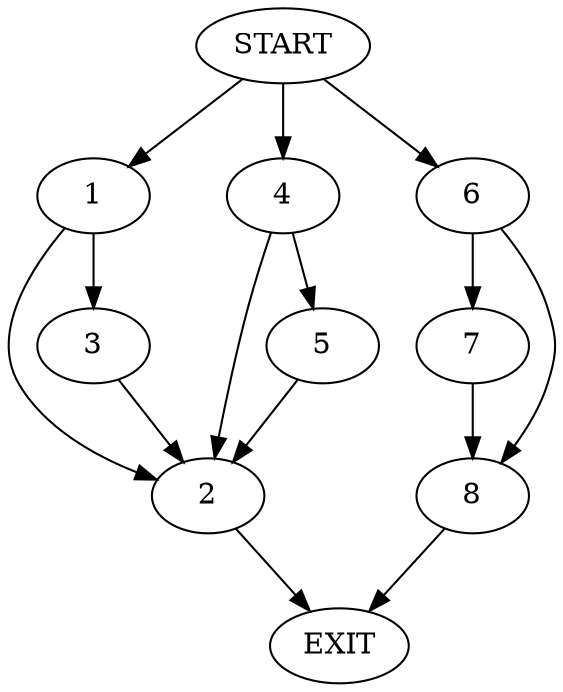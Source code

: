 digraph {
0 [label="START"]
9 [label="EXIT"]
0 -> 1
1 -> 2
1 -> 3
2 -> 9
3 -> 2
0 -> 4
4 -> 2
4 -> 5
5 -> 2
0 -> 6
6 -> 7
6 -> 8
7 -> 8
8 -> 9
}

